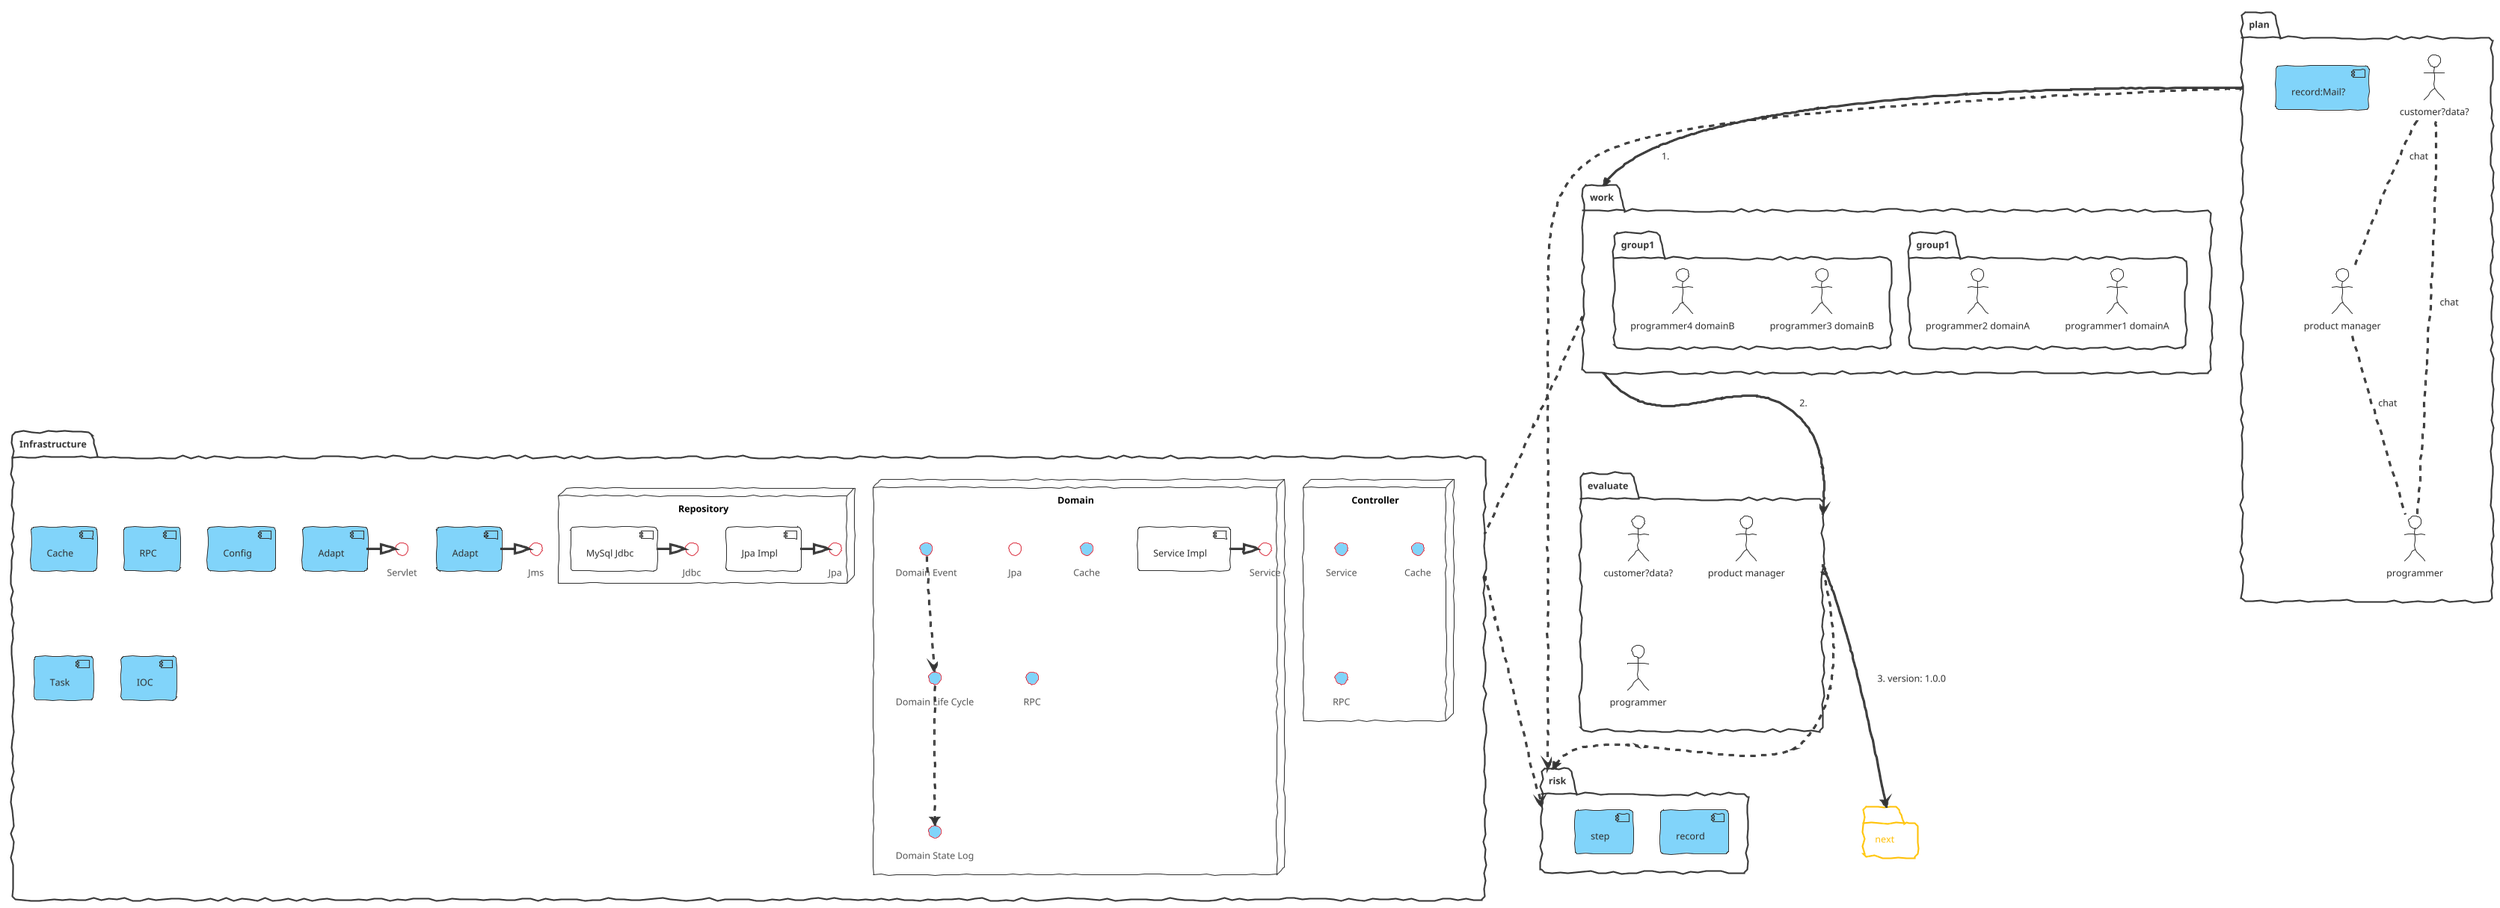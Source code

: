 @startuml
!theme sketchy-outline

skinparam node {
    FontColor #black
}

package "Infrastructure" as Application_A {
    interface Servlet
    component [Adapt] as Adapt_Servlet #81D4FA

    interface Jms
    component [Adapt] as Adapt_Jms #81D4FA

    Adapt_Jms -|> Jms
    Adapt_Servlet -|> Servlet

    node "Controller" {
      interface Service as Facade_Service #81D4FA

      interface Cache as Facade_Cache #81D4FA
      interface RPC as Facade_RPC #81D4FA
    }

    node "Domain" {
      interface Service as Service
      [Service Impl] -|> Service

      interface Jpa as Domain_Jpa

      interface Cache as Aggregation_Cache #81D4FA
      interface RPC as Aggregation_RPC #81D4FA

      interface "Domain Event" as Domain_Event #81D4FA
      interface "Domain Life Cycle" as Domain_Life_Cycle #81D4FA
      interface "Domain State Log" as Domain_State_Log #81D4FA
    }
    Domain_Event ..> Domain_Life_Cycle
    Domain_Life_Cycle ..> Domain_State_Log

    node "Repository" {
      interface Jpa as Jpa
      [Jpa Impl] -|> Jpa

      interface Jdbc as Jdbc
      [MySql Jdbc] -|> Jdbc
    }

    component [Cache] as Adapt_Cache #81D4FA

    component [RPC] as RPC_Impl #81D4FA

    component [Config] as Config #81D4FA

    component [Task] as Task #81D4FA

    component IOC as IOC  #81D4FA
}

package "plan" as plan {
    actor "customer?data?" as customer
    actor "product manager" as manager
    actor "programmer" as programmer
    component "record:Mail?" as plan_record  #81D4FA
}
customer .. manager: chat
customer .. programmer: chat
manager .. programmer: chat

package "work" as work {
    package "group1" as group1 {
        actor "programmer1 domainA" as work1
        actor "programmer2 domainA" as work2
    }

    package "group1" as group2 {
        actor "programmer3 domainB" as work3
        actor "programmer4 domainB" as work4
    }
}
plan --> work: 1.

package "risk" as risk {
    component record as risk_record  #81D4FA
    component step as risk_step  #81D4FA
}
plan ...> risk

work .. Application_A
Application_A ...> risk

package "evaluate" as evaluate {
    actor "customer?data?" as customer_assessment
    actor "product manager" as manager_assessment
    actor "programmer" as programmer_assessment
}
work --> evaluate: 2.
evaluate ...> risk

folder next {
}
evaluate ---> next: 3. version: 1.0.0

@enduml
